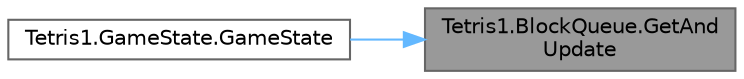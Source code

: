 digraph "Tetris1.BlockQueue.GetAndUpdate"
{
 // LATEX_PDF_SIZE
  bgcolor="transparent";
  edge [fontname=Helvetica,fontsize=10,labelfontname=Helvetica,labelfontsize=10];
  node [fontname=Helvetica,fontsize=10,shape=box,height=0.2,width=0.4];
  rankdir="RL";
  Node1 [id="Node000001",label="Tetris1.BlockQueue.GetAnd\lUpdate",height=0.2,width=0.4,color="gray40", fillcolor="grey60", style="filled", fontcolor="black",tooltip=" "];
  Node1 -> Node2 [id="edge1_Node000001_Node000002",dir="back",color="steelblue1",style="solid",tooltip=" "];
  Node2 [id="Node000002",label="Tetris1.GameState.GameState",height=0.2,width=0.4,color="grey40", fillcolor="white", style="filled",URL="$class_tetris1_1_1_game_state.html#a163d6fa66d71264ec5838918e30f70de",tooltip=" "];
}
